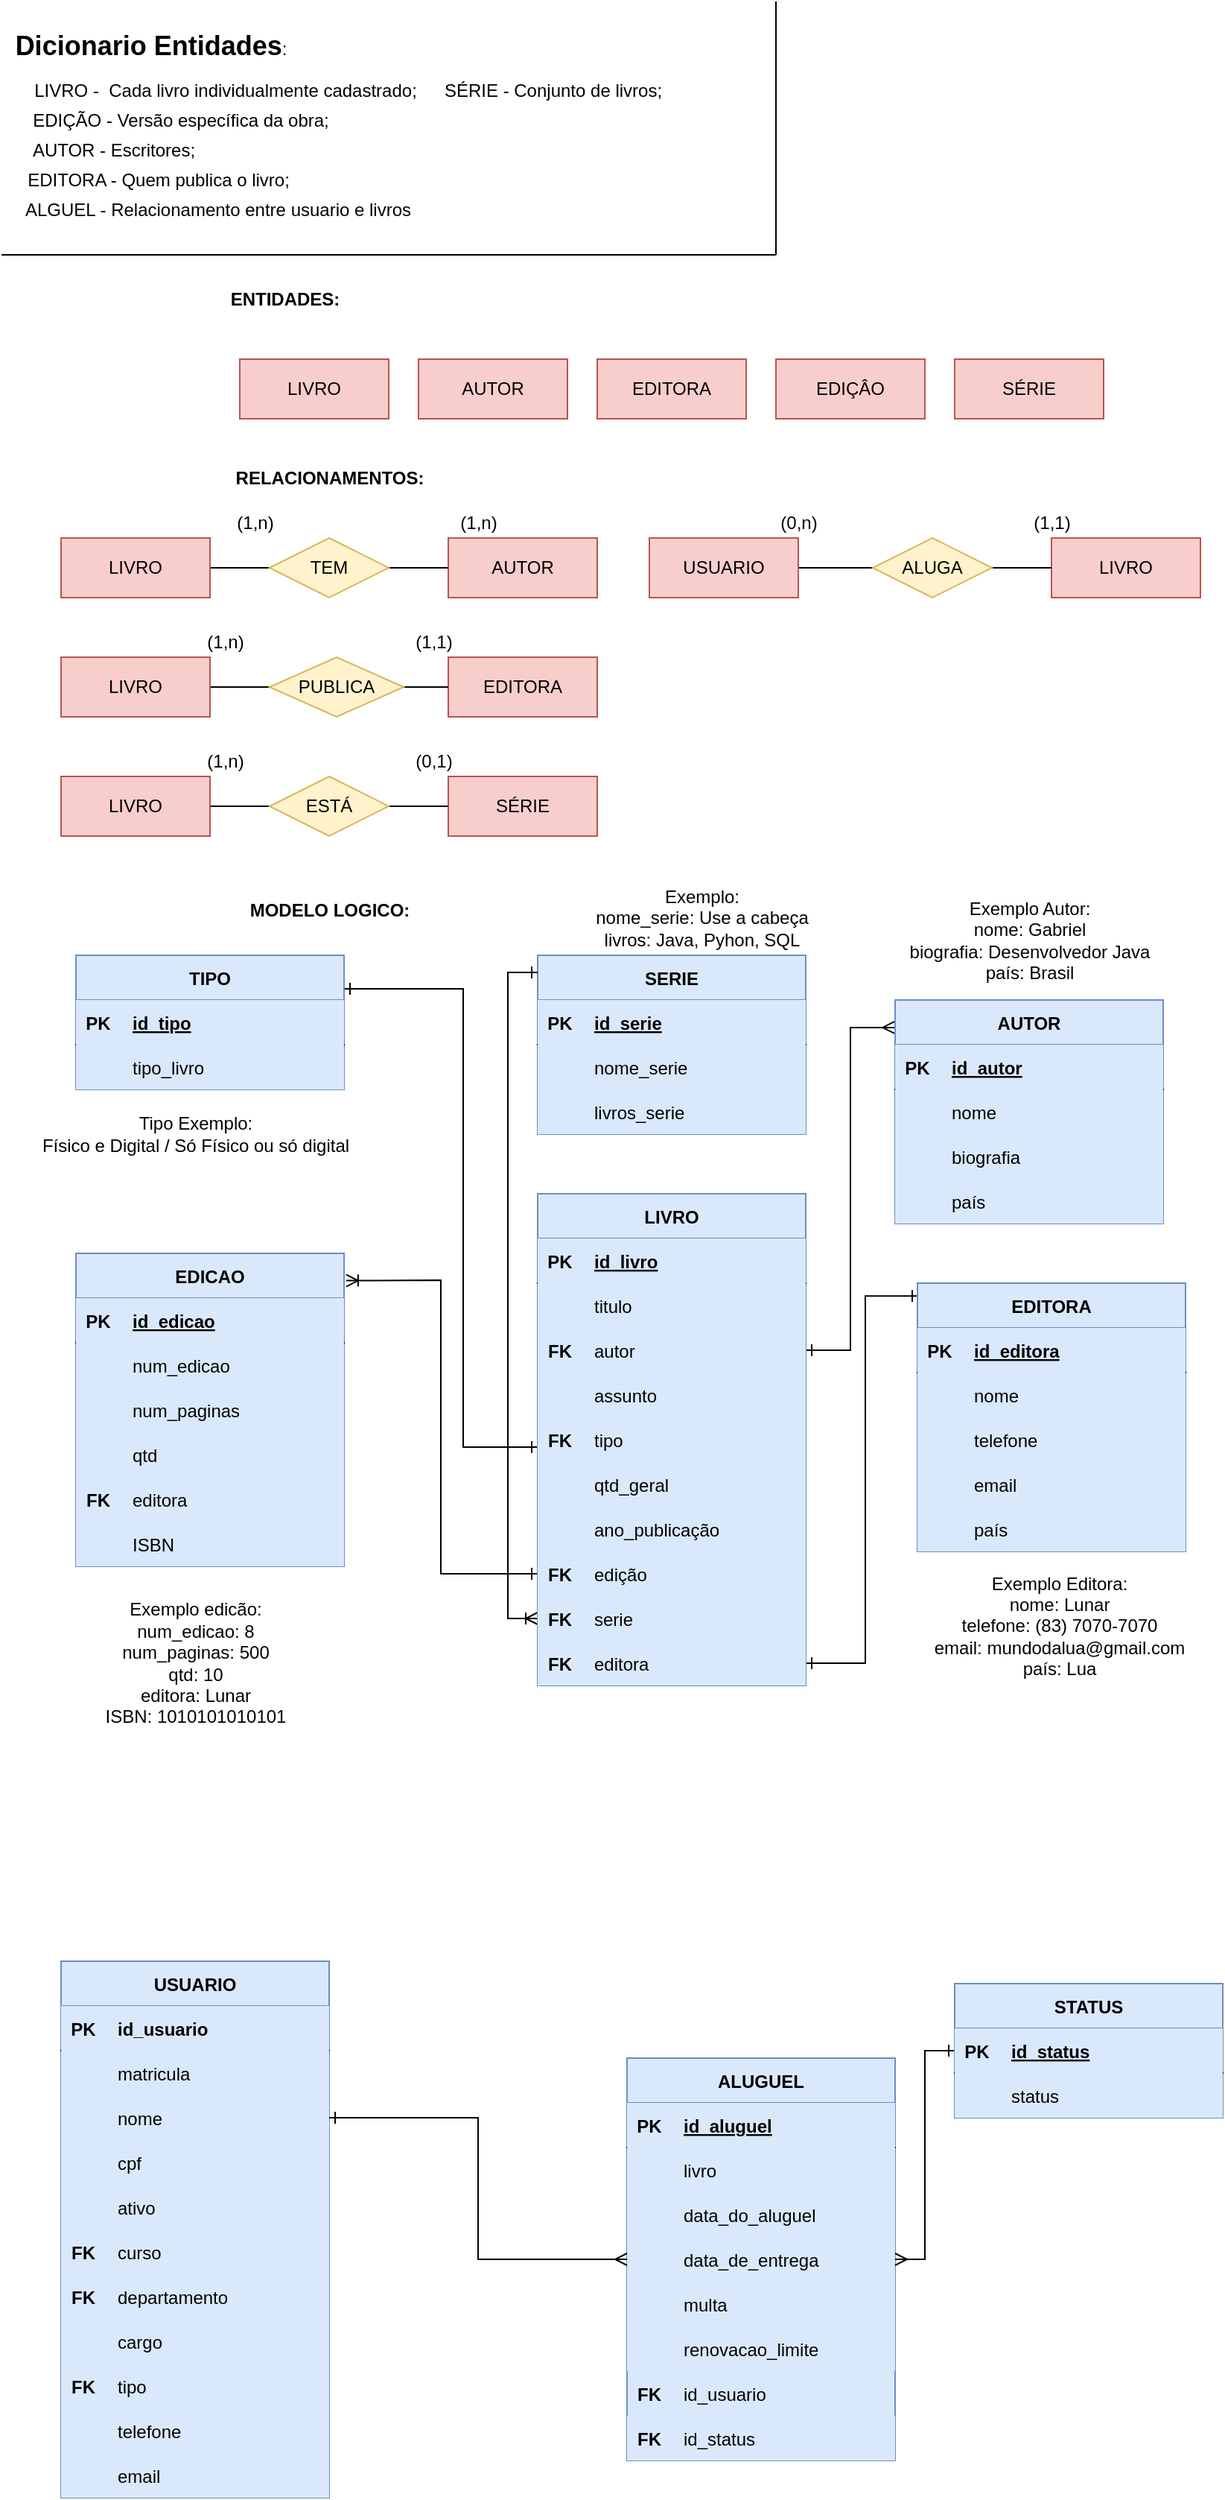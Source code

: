 <mxfile version="13.8.1" type="device"><diagram id="R2lEEEUBdFMjLlhIrx00" name="Page-1"><mxGraphModel dx="1422" dy="804" grid="1" gridSize="10" guides="1" tooltips="1" connect="1" arrows="1" fold="1" page="1" pageScale="1" pageWidth="827" pageHeight="1169" math="0" shadow="0" extFonts="Permanent Marker^https://fonts.googleapis.com/css?family=Permanent+Marker"><root><mxCell id="0"/><mxCell id="1" parent="0"/><mxCell id="8cx6-LE-FWn5Vhe5-8CS-1" value="LIVRO" style="whiteSpace=wrap;html=1;align=center;fillColor=#f8cecc;strokeColor=#b85450;" parent="1" vertex="1"><mxGeometry x="160" y="240" width="100" height="40" as="geometry"/></mxCell><mxCell id="8cx6-LE-FWn5Vhe5-8CS-2" value="AUTOR" style="whiteSpace=wrap;html=1;align=center;fillColor=#f8cecc;strokeColor=#b85450;" parent="1" vertex="1"><mxGeometry x="280" y="240" width="100" height="40" as="geometry"/></mxCell><mxCell id="8cx6-LE-FWn5Vhe5-8CS-3" value="EDITORA" style="whiteSpace=wrap;html=1;align=center;fillColor=#f8cecc;strokeColor=#b85450;" parent="1" vertex="1"><mxGeometry x="400" y="240" width="100" height="40" as="geometry"/></mxCell><mxCell id="8cx6-LE-FWn5Vhe5-8CS-7" style="edgeStyle=orthogonalEdgeStyle;rounded=0;orthogonalLoop=1;jettySize=auto;html=1;entryX=0;entryY=0.5;entryDx=0;entryDy=0;endArrow=none;endFill=0;" parent="1" source="8cx6-LE-FWn5Vhe5-8CS-4" target="8cx6-LE-FWn5Vhe5-8CS-6" edge="1"><mxGeometry relative="1" as="geometry"/></mxCell><mxCell id="8cx6-LE-FWn5Vhe5-8CS-4" value="LIVRO" style="whiteSpace=wrap;html=1;align=center;fillColor=#f8cecc;strokeColor=#b85450;" parent="1" vertex="1"><mxGeometry x="40" y="360" width="100" height="40" as="geometry"/></mxCell><mxCell id="8cx6-LE-FWn5Vhe5-8CS-5" value="AUTOR" style="whiteSpace=wrap;html=1;align=center;fillColor=#f8cecc;strokeColor=#b85450;" parent="1" vertex="1"><mxGeometry x="300" y="360" width="100" height="40" as="geometry"/></mxCell><mxCell id="8cx6-LE-FWn5Vhe5-8CS-8" style="edgeStyle=orthogonalEdgeStyle;rounded=0;orthogonalLoop=1;jettySize=auto;html=1;endArrow=none;endFill=0;" parent="1" source="8cx6-LE-FWn5Vhe5-8CS-6" target="8cx6-LE-FWn5Vhe5-8CS-5" edge="1"><mxGeometry relative="1" as="geometry"/></mxCell><mxCell id="8cx6-LE-FWn5Vhe5-8CS-6" value="TEM" style="shape=rhombus;perimeter=rhombusPerimeter;whiteSpace=wrap;html=1;align=center;fillColor=#fff2cc;strokeColor=#d6b656;" parent="1" vertex="1"><mxGeometry x="180" y="360" width="80" height="40" as="geometry"/></mxCell><mxCell id="8cx6-LE-FWn5Vhe5-8CS-12" style="edgeStyle=orthogonalEdgeStyle;rounded=0;orthogonalLoop=1;jettySize=auto;html=1;entryX=0;entryY=0.5;entryDx=0;entryDy=0;endArrow=none;endFill=0;" parent="1" source="8cx6-LE-FWn5Vhe5-8CS-9" target="8cx6-LE-FWn5Vhe5-8CS-11" edge="1"><mxGeometry relative="1" as="geometry"/></mxCell><mxCell id="8cx6-LE-FWn5Vhe5-8CS-9" value="LIVRO" style="whiteSpace=wrap;html=1;align=center;fillColor=#f8cecc;strokeColor=#b85450;" parent="1" vertex="1"><mxGeometry x="40" y="440" width="100" height="40" as="geometry"/></mxCell><mxCell id="8cx6-LE-FWn5Vhe5-8CS-10" value="EDITORA" style="whiteSpace=wrap;html=1;align=center;fillColor=#f8cecc;strokeColor=#b85450;" parent="1" vertex="1"><mxGeometry x="300" y="440" width="100" height="40" as="geometry"/></mxCell><mxCell id="8cx6-LE-FWn5Vhe5-8CS-13" style="edgeStyle=orthogonalEdgeStyle;rounded=0;orthogonalLoop=1;jettySize=auto;html=1;entryX=0;entryY=0.5;entryDx=0;entryDy=0;endArrow=none;endFill=0;" parent="1" source="8cx6-LE-FWn5Vhe5-8CS-11" target="8cx6-LE-FWn5Vhe5-8CS-10" edge="1"><mxGeometry relative="1" as="geometry"/></mxCell><mxCell id="8cx6-LE-FWn5Vhe5-8CS-11" value="PUBLICA" style="shape=rhombus;perimeter=rhombusPerimeter;whiteSpace=wrap;html=1;align=center;fillColor=#fff2cc;strokeColor=#d6b656;" parent="1" vertex="1"><mxGeometry x="180" y="440" width="90" height="40" as="geometry"/></mxCell><mxCell id="8cx6-LE-FWn5Vhe5-8CS-14" value="(1,n)" style="text;html=1;align=center;verticalAlign=middle;resizable=0;points=[];autosize=1;" parent="1" vertex="1"><mxGeometry x="150" y="340" width="40" height="20" as="geometry"/></mxCell><mxCell id="8cx6-LE-FWn5Vhe5-8CS-15" value="(1,n)" style="text;html=1;align=center;verticalAlign=middle;resizable=0;points=[];autosize=1;" parent="1" vertex="1"><mxGeometry x="300" y="340" width="40" height="20" as="geometry"/></mxCell><mxCell id="8cx6-LE-FWn5Vhe5-8CS-16" value="(1,1)" style="text;html=1;align=center;verticalAlign=middle;resizable=0;points=[];autosize=1;" parent="1" vertex="1"><mxGeometry x="270" y="420" width="40" height="20" as="geometry"/></mxCell><mxCell id="8cx6-LE-FWn5Vhe5-8CS-17" value="(1,n)" style="text;html=1;align=center;verticalAlign=middle;resizable=0;points=[];autosize=1;" parent="1" vertex="1"><mxGeometry x="130" y="420" width="40" height="20" as="geometry"/></mxCell><mxCell id="8cx6-LE-FWn5Vhe5-8CS-111" style="edgeStyle=orthogonalEdgeStyle;rounded=0;orthogonalLoop=1;jettySize=auto;html=1;endArrow=ERone;endFill=0;startArrow=ERone;startFill=0;exitX=1;exitY=0.25;exitDx=0;exitDy=0;entryX=0;entryY=0.667;entryDx=0;entryDy=0;entryPerimeter=0;" parent="1" source="8cx6-LE-FWn5Vhe5-8CS-78" target="8cx6-LE-FWn5Vhe5-8CS-31" edge="1"><mxGeometry relative="1" as="geometry"><mxPoint x="340" y="970" as="targetPoint"/><Array as="points"><mxPoint x="310" y="663"/><mxPoint x="310" y="970"/></Array></mxGeometry></mxCell><mxCell id="8cx6-LE-FWn5Vhe5-8CS-114" style="edgeStyle=orthogonalEdgeStyle;rounded=0;orthogonalLoop=1;jettySize=auto;html=1;entryX=0;entryY=0.5;entryDx=0;entryDy=0;startArrow=ERoneToMany;startFill=0;endArrow=ERone;endFill=0;exitX=1.008;exitY=0.087;exitDx=0;exitDy=0;exitPerimeter=0;" parent="1" source="8cx6-LE-FWn5Vhe5-8CS-91" target="8cx6-LE-FWn5Vhe5-8CS-40" edge="1"><mxGeometry relative="1" as="geometry"><Array as="points"><mxPoint x="250" y="858"/><mxPoint x="295" y="858"/><mxPoint x="295" y="1055"/></Array><mxPoint x="240" y="860" as="sourcePoint"/></mxGeometry></mxCell><mxCell id="8cx6-LE-FWn5Vhe5-8CS-104" value="EDIÇÂO" style="whiteSpace=wrap;html=1;align=center;fillColor=#f8cecc;strokeColor=#b85450;" parent="1" vertex="1"><mxGeometry x="520" y="240" width="100" height="40" as="geometry"/></mxCell><mxCell id="8cx6-LE-FWn5Vhe5-8CS-112" style="edgeStyle=orthogonalEdgeStyle;rounded=0;orthogonalLoop=1;jettySize=auto;html=1;entryX=-0.002;entryY=0.123;entryDx=0;entryDy=0;entryPerimeter=0;startArrow=ERone;startFill=0;endArrow=ERmany;endFill=0;" parent="1" source="8cx6-LE-FWn5Vhe5-8CS-25" target="8cx6-LE-FWn5Vhe5-8CS-49" edge="1"><mxGeometry relative="1" as="geometry"/></mxCell><mxCell id="8cx6-LE-FWn5Vhe5-8CS-113" style="edgeStyle=orthogonalEdgeStyle;rounded=0;orthogonalLoop=1;jettySize=auto;html=1;startArrow=ERone;startFill=0;endArrow=ERone;endFill=0;entryX=0.003;entryY=0.048;entryDx=0;entryDy=0;entryPerimeter=0;exitX=1;exitY=0.5;exitDx=0;exitDy=0;" parent="1" source="8cx6-LE-FWn5Vhe5-8CS-46" target="8cx6-LE-FWn5Vhe5-8CS-62" edge="1"><mxGeometry relative="1" as="geometry"><mxPoint x="610" y="877" as="targetPoint"/><Array as="points"><mxPoint x="580" y="1115"/><mxPoint x="580" y="869"/></Array></mxGeometry></mxCell><mxCell id="8cx6-LE-FWn5Vhe5-8CS-115" value="Tipo Exemplo: &lt;br&gt;Físico e Digital / Só Físico ou só digital" style="text;html=1;align=center;verticalAlign=middle;resizable=0;points=[];autosize=1;" parent="1" vertex="1"><mxGeometry x="20" y="745" width="220" height="30" as="geometry"/></mxCell><mxCell id="8cx6-LE-FWn5Vhe5-8CS-116" value="&lt;div&gt;Exemplo edicão:&lt;/div&gt;&lt;div&gt;num_edicao: 8&lt;/div&gt;&lt;div&gt;num_paginas: 500&lt;/div&gt;&lt;div&gt;qtd: 10&lt;/div&gt;&lt;div&gt;editora: Lunar&lt;/div&gt;&lt;div&gt;ISBN: 1010101010101&lt;br&gt;&lt;/div&gt;" style="text;html=1;align=center;verticalAlign=middle;resizable=0;points=[];autosize=1;" parent="1" vertex="1"><mxGeometry x="60" y="1070" width="140" height="90" as="geometry"/></mxCell><mxCell id="8cx6-LE-FWn5Vhe5-8CS-117" value="&lt;div&gt;Exemplo Autor:&lt;/div&gt;&lt;div&gt;nome: Gabriel&lt;br&gt;&lt;/div&gt;&lt;div&gt;biografia: Desenvolvedor Java&lt;/div&gt;&lt;div&gt;país: Brasil&lt;br&gt;&lt;/div&gt;" style="text;html=1;align=center;verticalAlign=middle;resizable=0;points=[];autosize=1;" parent="1" vertex="1"><mxGeometry x="600" y="600" width="180" height="60" as="geometry"/></mxCell><mxCell id="8cx6-LE-FWn5Vhe5-8CS-118" value="&lt;div&gt;Exemplo Editora:&lt;/div&gt;&lt;div&gt;nome: Lunar&lt;/div&gt;&lt;div&gt;telefone: (83) 7070-7070&lt;/div&gt;&lt;div&gt;email: mundodalua@gmail.com&lt;/div&gt;&lt;div&gt;país: Lua&lt;br&gt;&lt;/div&gt;" style="text;html=1;align=center;verticalAlign=middle;resizable=0;points=[];autosize=1;" parent="1" vertex="1"><mxGeometry x="615" y="1050" width="190" height="80" as="geometry"/></mxCell><mxCell id="8cx6-LE-FWn5Vhe5-8CS-149" value="&lt;font style=&quot;font-size: 18px&quot;&gt;&lt;b&gt;Dicionario Entidades&lt;/b&gt;&lt;/font&gt;:" style="text;html=1;align=center;verticalAlign=middle;resizable=0;points=[];autosize=1;" parent="1" vertex="1"><mxGeometry y="20" width="200" height="20" as="geometry"/></mxCell><mxCell id="8cx6-LE-FWn5Vhe5-8CS-150" value="LIVRO -&amp;nbsp; Cada livro individualmente cadastrado;" style="text;html=1;align=center;verticalAlign=middle;resizable=0;points=[];autosize=1;" parent="1" vertex="1"><mxGeometry x="10" y="50" width="280" height="20" as="geometry"/></mxCell><mxCell id="8cx6-LE-FWn5Vhe5-8CS-151" value="AUTOR - Escritores;" style="text;html=1;align=center;verticalAlign=middle;resizable=0;points=[];autosize=1;" parent="1" vertex="1"><mxGeometry x="10" y="90" width="130" height="20" as="geometry"/></mxCell><mxCell id="8cx6-LE-FWn5Vhe5-8CS-154" value="" style="endArrow=none;html=1;" parent="1" edge="1"><mxGeometry width="50" height="50" relative="1" as="geometry"><mxPoint x="520" y="170" as="sourcePoint"/><mxPoint y="170" as="targetPoint"/></mxGeometry></mxCell><mxCell id="8cx6-LE-FWn5Vhe5-8CS-155" value="" style="endArrow=none;html=1;" parent="1" edge="1"><mxGeometry width="50" height="50" relative="1" as="geometry"><mxPoint x="520" y="170" as="sourcePoint"/><mxPoint x="520" as="targetPoint"/></mxGeometry></mxCell><mxCell id="8cx6-LE-FWn5Vhe5-8CS-156" value="EDITORA - Quem publica o livro;" style="text;html=1;align=center;verticalAlign=middle;resizable=0;points=[];autosize=1;" parent="1" vertex="1"><mxGeometry x="10" y="110" width="190" height="20" as="geometry"/></mxCell><mxCell id="8cx6-LE-FWn5Vhe5-8CS-157" value="EDIÇÃO - Versão específica da obra;" style="text;html=1;align=center;verticalAlign=middle;resizable=0;points=[];autosize=1;" parent="1" vertex="1"><mxGeometry x="10" y="70" width="220" height="20" as="geometry"/></mxCell><mxCell id="8cx6-LE-FWn5Vhe5-8CS-158" value="&lt;b&gt;ENTIDADES:&lt;/b&gt;" style="text;html=1;align=center;verticalAlign=middle;resizable=0;points=[];autosize=1;" parent="1" vertex="1"><mxGeometry x="150" y="190" width="80" height="20" as="geometry"/></mxCell><mxCell id="j8quDOkNfAghXwHM_Wfp-1" value="SÉRIE" style="whiteSpace=wrap;html=1;align=center;fillColor=#f8cecc;strokeColor=#b85450;" parent="1" vertex="1"><mxGeometry x="640" y="240" width="100" height="40" as="geometry"/></mxCell><mxCell id="j8quDOkNfAghXwHM_Wfp-2" value="&lt;b&gt;RELACIONAMENTOS:&lt;/b&gt;" style="text;html=1;align=center;verticalAlign=middle;resizable=0;points=[];autosize=1;" parent="1" vertex="1"><mxGeometry x="150" y="310" width="140" height="20" as="geometry"/></mxCell><mxCell id="j8quDOkNfAghXwHM_Wfp-9" style="edgeStyle=orthogonalEdgeStyle;rounded=0;orthogonalLoop=1;jettySize=auto;html=1;entryX=0;entryY=0.5;entryDx=0;entryDy=0;startArrow=none;startFill=0;endArrow=none;endFill=0;" parent="1" source="j8quDOkNfAghXwHM_Wfp-3" target="j8quDOkNfAghXwHM_Wfp-8" edge="1"><mxGeometry relative="1" as="geometry"/></mxCell><mxCell id="j8quDOkNfAghXwHM_Wfp-3" value="LIVRO" style="whiteSpace=wrap;html=1;align=center;fillColor=#f8cecc;strokeColor=#b85450;" parent="1" vertex="1"><mxGeometry x="40" y="520" width="100" height="40" as="geometry"/></mxCell><mxCell id="j8quDOkNfAghXwHM_Wfp-5" value="SÉRIE" style="whiteSpace=wrap;html=1;align=center;fillColor=#f8cecc;strokeColor=#b85450;" parent="1" vertex="1"><mxGeometry x="300" y="520" width="100" height="40" as="geometry"/></mxCell><mxCell id="j8quDOkNfAghXwHM_Wfp-7" value="(0,1)" style="text;html=1;align=center;verticalAlign=middle;resizable=0;points=[];autosize=1;" parent="1" vertex="1"><mxGeometry x="270" y="500" width="40" height="20" as="geometry"/></mxCell><mxCell id="j8quDOkNfAghXwHM_Wfp-10" style="edgeStyle=orthogonalEdgeStyle;rounded=0;orthogonalLoop=1;jettySize=auto;html=1;entryX=0;entryY=0.5;entryDx=0;entryDy=0;startArrow=none;startFill=0;endArrow=none;endFill=0;" parent="1" source="j8quDOkNfAghXwHM_Wfp-8" target="j8quDOkNfAghXwHM_Wfp-5" edge="1"><mxGeometry relative="1" as="geometry"/></mxCell><mxCell id="j8quDOkNfAghXwHM_Wfp-8" value="ESTÁ" style="shape=rhombus;perimeter=rhombusPerimeter;whiteSpace=wrap;html=1;align=center;fillColor=#fff2cc;strokeColor=#d6b656;" parent="1" vertex="1"><mxGeometry x="180" y="520" width="80" height="40" as="geometry"/></mxCell><mxCell id="j8quDOkNfAghXwHM_Wfp-11" value="(1,n)" style="text;html=1;align=center;verticalAlign=middle;resizable=0;points=[];autosize=1;" parent="1" vertex="1"><mxGeometry x="130" y="500" width="40" height="20" as="geometry"/></mxCell><mxCell id="j8quDOkNfAghXwHM_Wfp-12" value="&lt;b&gt;MODELO LOGICO:&lt;/b&gt;" style="text;html=1;align=center;verticalAlign=middle;resizable=0;points=[];autosize=1;" parent="1" vertex="1"><mxGeometry x="160" y="600" width="120" height="20" as="geometry"/></mxCell><mxCell id="j8quDOkNfAghXwHM_Wfp-13" value="SÉRIE - Conjunto de livros;" style="text;html=1;align=center;verticalAlign=middle;resizable=0;points=[];autosize=1;" parent="1" vertex="1"><mxGeometry x="290" y="50" width="160" height="20" as="geometry"/></mxCell><mxCell id="j8quDOkNfAghXwHM_Wfp-17" value="SERIE" style="shape=table;startSize=30;container=1;collapsible=1;childLayout=tableLayout;fixedRows=1;rowLines=0;fontStyle=1;align=center;resizeLast=1;fillColor=#dae8fc;strokeColor=#6c8ebf;" parent="1" vertex="1"><mxGeometry x="360" y="640" width="180" height="120" as="geometry"/></mxCell><mxCell id="j8quDOkNfAghXwHM_Wfp-18" value="" style="shape=partialRectangle;collapsible=0;dropTarget=0;pointerEvents=0;fillColor=none;top=0;left=0;bottom=1;right=0;points=[[0,0.5],[1,0.5]];portConstraint=eastwest;" parent="j8quDOkNfAghXwHM_Wfp-17" vertex="1"><mxGeometry y="30" width="180" height="30" as="geometry"/></mxCell><mxCell id="j8quDOkNfAghXwHM_Wfp-19" value="PK" style="shape=partialRectangle;connectable=0;fillColor=#dae8fc;top=0;left=0;bottom=0;right=0;fontStyle=1;overflow=hidden;strokeColor=#6c8ebf;" parent="j8quDOkNfAghXwHM_Wfp-18" vertex="1"><mxGeometry width="30" height="30" as="geometry"/></mxCell><mxCell id="j8quDOkNfAghXwHM_Wfp-20" value="id_serie" style="shape=partialRectangle;connectable=0;fillColor=#dae8fc;top=0;left=0;bottom=0;right=0;align=left;spacingLeft=6;fontStyle=5;overflow=hidden;strokeColor=#6c8ebf;" parent="j8quDOkNfAghXwHM_Wfp-18" vertex="1"><mxGeometry x="30" width="150" height="30" as="geometry"/></mxCell><mxCell id="j8quDOkNfAghXwHM_Wfp-21" value="" style="shape=partialRectangle;collapsible=0;dropTarget=0;pointerEvents=0;fillColor=none;top=0;left=0;bottom=0;right=0;points=[[0,0.5],[1,0.5]];portConstraint=eastwest;" parent="j8quDOkNfAghXwHM_Wfp-17" vertex="1"><mxGeometry y="60" width="180" height="30" as="geometry"/></mxCell><mxCell id="j8quDOkNfAghXwHM_Wfp-22" value="" style="shape=partialRectangle;connectable=0;fillColor=#dae8fc;top=0;left=0;bottom=0;right=0;editable=1;overflow=hidden;strokeColor=#6c8ebf;" parent="j8quDOkNfAghXwHM_Wfp-21" vertex="1"><mxGeometry width="30" height="30" as="geometry"/></mxCell><mxCell id="j8quDOkNfAghXwHM_Wfp-23" value="nome_serie" style="shape=partialRectangle;connectable=0;fillColor=#dae8fc;top=0;left=0;bottom=0;right=0;align=left;spacingLeft=6;overflow=hidden;strokeColor=#6c8ebf;" parent="j8quDOkNfAghXwHM_Wfp-21" vertex="1"><mxGeometry x="30" width="150" height="30" as="geometry"/></mxCell><mxCell id="j8quDOkNfAghXwHM_Wfp-24" value="" style="shape=partialRectangle;collapsible=0;dropTarget=0;pointerEvents=0;fillColor=none;top=0;left=0;bottom=0;right=0;points=[[0,0.5],[1,0.5]];portConstraint=eastwest;" parent="j8quDOkNfAghXwHM_Wfp-17" vertex="1"><mxGeometry y="90" width="180" height="30" as="geometry"/></mxCell><mxCell id="j8quDOkNfAghXwHM_Wfp-25" value="" style="shape=partialRectangle;connectable=0;fillColor=#dae8fc;top=0;left=0;bottom=0;right=0;editable=1;overflow=hidden;strokeColor=#6c8ebf;" parent="j8quDOkNfAghXwHM_Wfp-24" vertex="1"><mxGeometry width="30" height="30" as="geometry"/></mxCell><mxCell id="j8quDOkNfAghXwHM_Wfp-26" value="livros_serie" style="shape=partialRectangle;connectable=0;fillColor=#dae8fc;top=0;left=0;bottom=0;right=0;align=left;spacingLeft=6;overflow=hidden;strokeColor=#6c8ebf;" parent="j8quDOkNfAghXwHM_Wfp-24" vertex="1"><mxGeometry x="30" width="150" height="30" as="geometry"/></mxCell><mxCell id="j8quDOkNfAghXwHM_Wfp-30" style="edgeStyle=orthogonalEdgeStyle;rounded=0;orthogonalLoop=1;jettySize=auto;html=1;entryX=0;entryY=0.096;entryDx=0;entryDy=0;entryPerimeter=0;startArrow=ERoneToMany;startFill=0;endArrow=ERone;endFill=0;" parent="1" source="j8quDOkNfAghXwHM_Wfp-14" target="j8quDOkNfAghXwHM_Wfp-17" edge="1"><mxGeometry relative="1" as="geometry"/></mxCell><mxCell id="j8quDOkNfAghXwHM_Wfp-31" value="Exemplo:&lt;br&gt;nome_serie: Use a cabeça&lt;br&gt;livros: Java, Pyhon, SQL" style="text;html=1;align=center;verticalAlign=middle;resizable=0;points=[];autosize=1;" parent="1" vertex="1"><mxGeometry x="390" y="590" width="160" height="50" as="geometry"/></mxCell><mxCell id="8cx6-LE-FWn5Vhe5-8CS-18" value="LIVRO" style="shape=table;startSize=30;container=1;collapsible=1;childLayout=tableLayout;fixedRows=1;rowLines=0;fontStyle=1;align=center;resizeLast=1;fillColor=#dae8fc;strokeColor=#6c8ebf;" parent="1" vertex="1"><mxGeometry x="360" y="800" width="180" height="330" as="geometry"/></mxCell><mxCell id="8cx6-LE-FWn5Vhe5-8CS-19" value="" style="shape=partialRectangle;collapsible=0;dropTarget=0;pointerEvents=0;fillColor=none;top=0;left=0;bottom=1;right=0;points=[[0,0.5],[1,0.5]];portConstraint=eastwest;" parent="8cx6-LE-FWn5Vhe5-8CS-18" vertex="1"><mxGeometry y="30" width="180" height="30" as="geometry"/></mxCell><mxCell id="8cx6-LE-FWn5Vhe5-8CS-20" value="PK" style="shape=partialRectangle;connectable=0;fillColor=#dae8fc;top=0;left=0;bottom=0;right=0;fontStyle=1;overflow=hidden;strokeColor=#6c8ebf;" parent="8cx6-LE-FWn5Vhe5-8CS-19" vertex="1"><mxGeometry width="30" height="30" as="geometry"/></mxCell><mxCell id="8cx6-LE-FWn5Vhe5-8CS-21" value="id_livro" style="shape=partialRectangle;connectable=0;fillColor=#dae8fc;top=0;left=0;bottom=0;right=0;align=left;spacingLeft=6;fontStyle=5;overflow=hidden;strokeColor=#6c8ebf;" parent="8cx6-LE-FWn5Vhe5-8CS-19" vertex="1"><mxGeometry x="30" width="150" height="30" as="geometry"/></mxCell><mxCell id="8cx6-LE-FWn5Vhe5-8CS-22" value="" style="shape=partialRectangle;collapsible=0;dropTarget=0;pointerEvents=0;fillColor=none;top=0;left=0;bottom=0;right=0;points=[[0,0.5],[1,0.5]];portConstraint=eastwest;" parent="8cx6-LE-FWn5Vhe5-8CS-18" vertex="1"><mxGeometry y="60" width="180" height="30" as="geometry"/></mxCell><mxCell id="8cx6-LE-FWn5Vhe5-8CS-23" value="" style="shape=partialRectangle;connectable=0;fillColor=#dae8fc;top=0;left=0;bottom=0;right=0;editable=1;overflow=hidden;strokeColor=#6c8ebf;" parent="8cx6-LE-FWn5Vhe5-8CS-22" vertex="1"><mxGeometry width="30" height="30" as="geometry"/></mxCell><mxCell id="8cx6-LE-FWn5Vhe5-8CS-24" value="titulo" style="shape=partialRectangle;connectable=0;fillColor=#dae8fc;top=0;left=0;bottom=0;right=0;align=left;spacingLeft=6;overflow=hidden;strokeColor=#6c8ebf;" parent="8cx6-LE-FWn5Vhe5-8CS-22" vertex="1"><mxGeometry x="30" width="150" height="30" as="geometry"/></mxCell><mxCell id="8cx6-LE-FWn5Vhe5-8CS-25" value="" style="shape=partialRectangle;collapsible=0;dropTarget=0;pointerEvents=0;fillColor=none;top=0;left=0;bottom=0;right=0;points=[[0,0.5],[1,0.5]];portConstraint=eastwest;" parent="8cx6-LE-FWn5Vhe5-8CS-18" vertex="1"><mxGeometry y="90" width="180" height="30" as="geometry"/></mxCell><mxCell id="8cx6-LE-FWn5Vhe5-8CS-26" value="FK" style="shape=partialRectangle;connectable=0;fillColor=#dae8fc;top=0;left=0;bottom=0;right=0;editable=1;overflow=hidden;strokeColor=#6c8ebf;fontStyle=1" parent="8cx6-LE-FWn5Vhe5-8CS-25" vertex="1"><mxGeometry width="30" height="30" as="geometry"/></mxCell><mxCell id="8cx6-LE-FWn5Vhe5-8CS-27" value="autor" style="shape=partialRectangle;connectable=0;fillColor=#dae8fc;top=0;left=0;bottom=0;right=0;align=left;spacingLeft=6;overflow=hidden;strokeColor=#6c8ebf;" parent="8cx6-LE-FWn5Vhe5-8CS-25" vertex="1"><mxGeometry x="30" width="150" height="30" as="geometry"/></mxCell><mxCell id="8cx6-LE-FWn5Vhe5-8CS-28" value="" style="shape=partialRectangle;collapsible=0;dropTarget=0;pointerEvents=0;fillColor=none;top=0;left=0;bottom=0;right=0;points=[[0,0.5],[1,0.5]];portConstraint=eastwest;" parent="8cx6-LE-FWn5Vhe5-8CS-18" vertex="1"><mxGeometry y="120" width="180" height="30" as="geometry"/></mxCell><mxCell id="8cx6-LE-FWn5Vhe5-8CS-29" value="" style="shape=partialRectangle;connectable=0;fillColor=#dae8fc;top=0;left=0;bottom=0;right=0;editable=1;overflow=hidden;strokeColor=#6c8ebf;" parent="8cx6-LE-FWn5Vhe5-8CS-28" vertex="1"><mxGeometry width="30" height="30" as="geometry"/></mxCell><mxCell id="8cx6-LE-FWn5Vhe5-8CS-30" value="assunto" style="shape=partialRectangle;connectable=0;fillColor=#dae8fc;top=0;left=0;bottom=0;right=0;align=left;spacingLeft=6;overflow=hidden;strokeColor=#6c8ebf;" parent="8cx6-LE-FWn5Vhe5-8CS-28" vertex="1"><mxGeometry x="30" width="150" height="30" as="geometry"/></mxCell><mxCell id="8cx6-LE-FWn5Vhe5-8CS-31" value="" style="shape=partialRectangle;collapsible=0;dropTarget=0;pointerEvents=0;fillColor=none;top=0;left=0;bottom=0;right=0;points=[[0,0.5],[1,0.5]];portConstraint=eastwest;" parent="8cx6-LE-FWn5Vhe5-8CS-18" vertex="1"><mxGeometry y="150" width="180" height="30" as="geometry"/></mxCell><mxCell id="8cx6-LE-FWn5Vhe5-8CS-32" value="FK" style="shape=partialRectangle;connectable=0;fillColor=#dae8fc;top=0;left=0;bottom=0;right=0;editable=1;overflow=hidden;strokeColor=#6c8ebf;fontStyle=1" parent="8cx6-LE-FWn5Vhe5-8CS-31" vertex="1"><mxGeometry width="30" height="30" as="geometry"/></mxCell><mxCell id="8cx6-LE-FWn5Vhe5-8CS-33" value="tipo" style="shape=partialRectangle;connectable=0;fillColor=#dae8fc;top=0;left=0;bottom=0;right=0;align=left;spacingLeft=6;overflow=hidden;strokeColor=#6c8ebf;" parent="8cx6-LE-FWn5Vhe5-8CS-31" vertex="1"><mxGeometry x="30" width="150" height="30" as="geometry"/></mxCell><mxCell id="8cx6-LE-FWn5Vhe5-8CS-34" value="" style="shape=partialRectangle;collapsible=0;dropTarget=0;pointerEvents=0;fillColor=none;top=0;left=0;bottom=0;right=0;points=[[0,0.5],[1,0.5]];portConstraint=eastwest;" parent="8cx6-LE-FWn5Vhe5-8CS-18" vertex="1"><mxGeometry y="180" width="180" height="30" as="geometry"/></mxCell><mxCell id="8cx6-LE-FWn5Vhe5-8CS-35" value="" style="shape=partialRectangle;connectable=0;fillColor=#dae8fc;top=0;left=0;bottom=0;right=0;editable=1;overflow=hidden;strokeColor=#6c8ebf;" parent="8cx6-LE-FWn5Vhe5-8CS-34" vertex="1"><mxGeometry width="30" height="30" as="geometry"/></mxCell><mxCell id="8cx6-LE-FWn5Vhe5-8CS-36" value="qtd_geral" style="shape=partialRectangle;connectable=0;fillColor=#dae8fc;top=0;left=0;bottom=0;right=0;align=left;spacingLeft=6;overflow=hidden;strokeColor=#6c8ebf;" parent="8cx6-LE-FWn5Vhe5-8CS-34" vertex="1"><mxGeometry x="30" width="150" height="30" as="geometry"/></mxCell><mxCell id="8cx6-LE-FWn5Vhe5-8CS-37" value="" style="shape=partialRectangle;collapsible=0;dropTarget=0;pointerEvents=0;fillColor=none;top=0;left=0;bottom=0;right=0;points=[[0,0.5],[1,0.5]];portConstraint=eastwest;" parent="8cx6-LE-FWn5Vhe5-8CS-18" vertex="1"><mxGeometry y="210" width="180" height="30" as="geometry"/></mxCell><mxCell id="8cx6-LE-FWn5Vhe5-8CS-38" value="" style="shape=partialRectangle;connectable=0;fillColor=#dae8fc;top=0;left=0;bottom=0;right=0;editable=1;overflow=hidden;strokeColor=#6c8ebf;" parent="8cx6-LE-FWn5Vhe5-8CS-37" vertex="1"><mxGeometry width="30" height="30" as="geometry"/></mxCell><mxCell id="8cx6-LE-FWn5Vhe5-8CS-39" value="ano_publicação" style="shape=partialRectangle;connectable=0;fillColor=#dae8fc;top=0;left=0;bottom=0;right=0;align=left;spacingLeft=6;overflow=hidden;strokeColor=#6c8ebf;" parent="8cx6-LE-FWn5Vhe5-8CS-37" vertex="1"><mxGeometry x="30" width="150" height="30" as="geometry"/></mxCell><mxCell id="8cx6-LE-FWn5Vhe5-8CS-40" value="" style="shape=partialRectangle;collapsible=0;dropTarget=0;pointerEvents=0;fillColor=none;top=0;left=0;bottom=0;right=0;points=[[0,0.5],[1,0.5]];portConstraint=eastwest;" parent="8cx6-LE-FWn5Vhe5-8CS-18" vertex="1"><mxGeometry y="240" width="180" height="30" as="geometry"/></mxCell><mxCell id="8cx6-LE-FWn5Vhe5-8CS-41" value="FK" style="shape=partialRectangle;connectable=0;fillColor=#dae8fc;top=0;left=0;bottom=0;right=0;editable=1;overflow=hidden;strokeColor=#6c8ebf;fontStyle=1" parent="8cx6-LE-FWn5Vhe5-8CS-40" vertex="1"><mxGeometry width="30" height="30" as="geometry"/></mxCell><mxCell id="8cx6-LE-FWn5Vhe5-8CS-42" value="edição" style="shape=partialRectangle;connectable=0;fillColor=#dae8fc;top=0;left=0;bottom=0;right=0;align=left;spacingLeft=6;overflow=hidden;strokeColor=#6c8ebf;" parent="8cx6-LE-FWn5Vhe5-8CS-40" vertex="1"><mxGeometry x="30" width="150" height="30" as="geometry"/></mxCell><mxCell id="j8quDOkNfAghXwHM_Wfp-14" value="" style="shape=partialRectangle;collapsible=0;dropTarget=0;pointerEvents=0;fillColor=none;top=0;left=0;bottom=0;right=0;points=[[0,0.5],[1,0.5]];portConstraint=eastwest;" parent="8cx6-LE-FWn5Vhe5-8CS-18" vertex="1"><mxGeometry y="270" width="180" height="30" as="geometry"/></mxCell><mxCell id="j8quDOkNfAghXwHM_Wfp-15" value="FK" style="shape=partialRectangle;connectable=0;fillColor=#dae8fc;top=0;left=0;bottom=0;right=0;editable=1;overflow=hidden;strokeColor=#6c8ebf;fontStyle=1" parent="j8quDOkNfAghXwHM_Wfp-14" vertex="1"><mxGeometry width="30" height="30" as="geometry"/></mxCell><mxCell id="j8quDOkNfAghXwHM_Wfp-16" value="serie" style="shape=partialRectangle;connectable=0;fillColor=#dae8fc;top=0;left=0;bottom=0;right=0;align=left;spacingLeft=6;overflow=hidden;strokeColor=#6c8ebf;" parent="j8quDOkNfAghXwHM_Wfp-14" vertex="1"><mxGeometry x="30" width="150" height="30" as="geometry"/></mxCell><mxCell id="8cx6-LE-FWn5Vhe5-8CS-46" value="" style="shape=partialRectangle;collapsible=0;dropTarget=0;pointerEvents=0;fillColor=none;top=0;left=0;bottom=0;right=0;points=[[0,0.5],[1,0.5]];portConstraint=eastwest;" parent="8cx6-LE-FWn5Vhe5-8CS-18" vertex="1"><mxGeometry y="300" width="180" height="30" as="geometry"/></mxCell><mxCell id="8cx6-LE-FWn5Vhe5-8CS-47" value="FK" style="shape=partialRectangle;connectable=0;fillColor=#dae8fc;top=0;left=0;bottom=0;right=0;editable=1;overflow=hidden;strokeColor=#6c8ebf;fontStyle=1" parent="8cx6-LE-FWn5Vhe5-8CS-46" vertex="1"><mxGeometry width="30" height="30" as="geometry"/></mxCell><mxCell id="8cx6-LE-FWn5Vhe5-8CS-48" value="editora" style="shape=partialRectangle;connectable=0;fillColor=#dae8fc;top=0;left=0;bottom=0;right=0;align=left;spacingLeft=6;overflow=hidden;strokeColor=#6c8ebf;" parent="8cx6-LE-FWn5Vhe5-8CS-46" vertex="1"><mxGeometry x="30" width="150" height="30" as="geometry"/></mxCell><mxCell id="8cx6-LE-FWn5Vhe5-8CS-78" value="TIPO" style="shape=table;startSize=30;container=1;collapsible=1;childLayout=tableLayout;fixedRows=1;rowLines=0;fontStyle=1;align=center;resizeLast=1;fillColor=#dae8fc;strokeColor=#6c8ebf;" parent="1" vertex="1"><mxGeometry x="50" y="640" width="180" height="90" as="geometry"/></mxCell><mxCell id="8cx6-LE-FWn5Vhe5-8CS-79" value="" style="shape=partialRectangle;collapsible=0;dropTarget=0;pointerEvents=0;fillColor=none;top=0;left=0;bottom=1;right=0;points=[[0,0.5],[1,0.5]];portConstraint=eastwest;" parent="8cx6-LE-FWn5Vhe5-8CS-78" vertex="1"><mxGeometry y="30" width="180" height="30" as="geometry"/></mxCell><mxCell id="8cx6-LE-FWn5Vhe5-8CS-80" value="PK" style="shape=partialRectangle;connectable=0;fillColor=#dae8fc;top=0;left=0;bottom=0;right=0;fontStyle=1;overflow=hidden;strokeColor=#6c8ebf;" parent="8cx6-LE-FWn5Vhe5-8CS-79" vertex="1"><mxGeometry width="30" height="30" as="geometry"/></mxCell><mxCell id="8cx6-LE-FWn5Vhe5-8CS-81" value="id_tipo" style="shape=partialRectangle;connectable=0;fillColor=#dae8fc;top=0;left=0;bottom=0;right=0;align=left;spacingLeft=6;fontStyle=5;overflow=hidden;strokeColor=#6c8ebf;" parent="8cx6-LE-FWn5Vhe5-8CS-79" vertex="1"><mxGeometry x="30" width="150" height="30" as="geometry"/></mxCell><mxCell id="8cx6-LE-FWn5Vhe5-8CS-82" value="" style="shape=partialRectangle;collapsible=0;dropTarget=0;pointerEvents=0;fillColor=none;top=0;left=0;bottom=0;right=0;points=[[0,0.5],[1,0.5]];portConstraint=eastwest;" parent="8cx6-LE-FWn5Vhe5-8CS-78" vertex="1"><mxGeometry y="60" width="180" height="30" as="geometry"/></mxCell><mxCell id="8cx6-LE-FWn5Vhe5-8CS-83" value="" style="shape=partialRectangle;connectable=0;fillColor=#dae8fc;top=0;left=0;bottom=0;right=0;editable=1;overflow=hidden;strokeColor=#6c8ebf;" parent="8cx6-LE-FWn5Vhe5-8CS-82" vertex="1"><mxGeometry width="30" height="30" as="geometry"/></mxCell><mxCell id="8cx6-LE-FWn5Vhe5-8CS-84" value="tipo_livro" style="shape=partialRectangle;connectable=0;fillColor=#dae8fc;top=0;left=0;bottom=0;right=0;align=left;spacingLeft=6;overflow=hidden;strokeColor=#6c8ebf;" parent="8cx6-LE-FWn5Vhe5-8CS-82" vertex="1"><mxGeometry x="30" width="150" height="30" as="geometry"/></mxCell><mxCell id="8cx6-LE-FWn5Vhe5-8CS-49" value="AUTOR" style="shape=table;startSize=30;container=1;collapsible=1;childLayout=tableLayout;fixedRows=1;rowLines=0;fontStyle=1;align=center;resizeLast=1;fillColor=#dae8fc;strokeColor=#6c8ebf;" parent="1" vertex="1"><mxGeometry x="600" y="670" width="180" height="150" as="geometry"/></mxCell><mxCell id="8cx6-LE-FWn5Vhe5-8CS-50" value="" style="shape=partialRectangle;collapsible=0;dropTarget=0;pointerEvents=0;fillColor=none;top=0;left=0;bottom=1;right=0;points=[[0,0.5],[1,0.5]];portConstraint=eastwest;" parent="8cx6-LE-FWn5Vhe5-8CS-49" vertex="1"><mxGeometry y="30" width="180" height="30" as="geometry"/></mxCell><mxCell id="8cx6-LE-FWn5Vhe5-8CS-51" value="PK" style="shape=partialRectangle;connectable=0;fillColor=#dae8fc;top=0;left=0;bottom=0;right=0;fontStyle=1;overflow=hidden;strokeColor=#6c8ebf;" parent="8cx6-LE-FWn5Vhe5-8CS-50" vertex="1"><mxGeometry width="30" height="30" as="geometry"/></mxCell><mxCell id="8cx6-LE-FWn5Vhe5-8CS-52" value="id_autor" style="shape=partialRectangle;connectable=0;fillColor=#dae8fc;top=0;left=0;bottom=0;right=0;align=left;spacingLeft=6;fontStyle=5;overflow=hidden;strokeColor=#6c8ebf;" parent="8cx6-LE-FWn5Vhe5-8CS-50" vertex="1"><mxGeometry x="30" width="150" height="30" as="geometry"/></mxCell><mxCell id="8cx6-LE-FWn5Vhe5-8CS-53" value="" style="shape=partialRectangle;collapsible=0;dropTarget=0;pointerEvents=0;fillColor=none;top=0;left=0;bottom=0;right=0;points=[[0,0.5],[1,0.5]];portConstraint=eastwest;" parent="8cx6-LE-FWn5Vhe5-8CS-49" vertex="1"><mxGeometry y="60" width="180" height="30" as="geometry"/></mxCell><mxCell id="8cx6-LE-FWn5Vhe5-8CS-54" value="" style="shape=partialRectangle;connectable=0;fillColor=#dae8fc;top=0;left=0;bottom=0;right=0;editable=1;overflow=hidden;strokeColor=#6c8ebf;" parent="8cx6-LE-FWn5Vhe5-8CS-53" vertex="1"><mxGeometry width="30" height="30" as="geometry"/></mxCell><mxCell id="8cx6-LE-FWn5Vhe5-8CS-55" value="nome" style="shape=partialRectangle;connectable=0;fillColor=#dae8fc;top=0;left=0;bottom=0;right=0;align=left;spacingLeft=6;overflow=hidden;strokeColor=#6c8ebf;" parent="8cx6-LE-FWn5Vhe5-8CS-53" vertex="1"><mxGeometry x="30" width="150" height="30" as="geometry"/></mxCell><mxCell id="8cx6-LE-FWn5Vhe5-8CS-56" value="" style="shape=partialRectangle;collapsible=0;dropTarget=0;pointerEvents=0;fillColor=none;top=0;left=0;bottom=0;right=0;points=[[0,0.5],[1,0.5]];portConstraint=eastwest;" parent="8cx6-LE-FWn5Vhe5-8CS-49" vertex="1"><mxGeometry y="90" width="180" height="30" as="geometry"/></mxCell><mxCell id="8cx6-LE-FWn5Vhe5-8CS-57" value="" style="shape=partialRectangle;connectable=0;fillColor=#dae8fc;top=0;left=0;bottom=0;right=0;editable=1;overflow=hidden;strokeColor=#6c8ebf;" parent="8cx6-LE-FWn5Vhe5-8CS-56" vertex="1"><mxGeometry width="30" height="30" as="geometry"/></mxCell><mxCell id="8cx6-LE-FWn5Vhe5-8CS-58" value="biografia" style="shape=partialRectangle;connectable=0;fillColor=#dae8fc;top=0;left=0;bottom=0;right=0;align=left;spacingLeft=6;overflow=hidden;strokeColor=#6c8ebf;" parent="8cx6-LE-FWn5Vhe5-8CS-56" vertex="1"><mxGeometry x="30" width="150" height="30" as="geometry"/></mxCell><mxCell id="8cx6-LE-FWn5Vhe5-8CS-59" value="" style="shape=partialRectangle;collapsible=0;dropTarget=0;pointerEvents=0;fillColor=none;top=0;left=0;bottom=0;right=0;points=[[0,0.5],[1,0.5]];portConstraint=eastwest;" parent="8cx6-LE-FWn5Vhe5-8CS-49" vertex="1"><mxGeometry y="120" width="180" height="30" as="geometry"/></mxCell><mxCell id="8cx6-LE-FWn5Vhe5-8CS-60" value="" style="shape=partialRectangle;connectable=0;fillColor=#dae8fc;top=0;left=0;bottom=0;right=0;editable=1;overflow=hidden;strokeColor=#6c8ebf;" parent="8cx6-LE-FWn5Vhe5-8CS-59" vertex="1"><mxGeometry width="30" height="30" as="geometry"/></mxCell><mxCell id="8cx6-LE-FWn5Vhe5-8CS-61" value="país" style="shape=partialRectangle;connectable=0;fillColor=#dae8fc;top=0;left=0;bottom=0;right=0;align=left;spacingLeft=6;overflow=hidden;strokeColor=#6c8ebf;" parent="8cx6-LE-FWn5Vhe5-8CS-59" vertex="1"><mxGeometry x="30" width="150" height="30" as="geometry"/></mxCell><mxCell id="8cx6-LE-FWn5Vhe5-8CS-62" value="EDITORA" style="shape=table;startSize=30;container=1;collapsible=1;childLayout=tableLayout;fixedRows=1;rowLines=0;fontStyle=1;align=center;resizeLast=1;fillColor=#dae8fc;strokeColor=#6c8ebf;" parent="1" vertex="1"><mxGeometry x="615" y="860" width="180" height="180" as="geometry"/></mxCell><mxCell id="8cx6-LE-FWn5Vhe5-8CS-63" value="" style="shape=partialRectangle;collapsible=0;dropTarget=0;pointerEvents=0;fillColor=none;top=0;left=0;bottom=1;right=0;points=[[0,0.5],[1,0.5]];portConstraint=eastwest;" parent="8cx6-LE-FWn5Vhe5-8CS-62" vertex="1"><mxGeometry y="30" width="180" height="30" as="geometry"/></mxCell><mxCell id="8cx6-LE-FWn5Vhe5-8CS-64" value="PK" style="shape=partialRectangle;connectable=0;fillColor=#dae8fc;top=0;left=0;bottom=0;right=0;fontStyle=1;overflow=hidden;strokeColor=#6c8ebf;" parent="8cx6-LE-FWn5Vhe5-8CS-63" vertex="1"><mxGeometry width="30" height="30" as="geometry"/></mxCell><mxCell id="8cx6-LE-FWn5Vhe5-8CS-65" value="id_editora" style="shape=partialRectangle;connectable=0;fillColor=#dae8fc;top=0;left=0;bottom=0;right=0;align=left;spacingLeft=6;fontStyle=5;overflow=hidden;strokeColor=#6c8ebf;" parent="8cx6-LE-FWn5Vhe5-8CS-63" vertex="1"><mxGeometry x="30" width="150" height="30" as="geometry"/></mxCell><mxCell id="8cx6-LE-FWn5Vhe5-8CS-66" value="" style="shape=partialRectangle;collapsible=0;dropTarget=0;pointerEvents=0;fillColor=none;top=0;left=0;bottom=0;right=0;points=[[0,0.5],[1,0.5]];portConstraint=eastwest;" parent="8cx6-LE-FWn5Vhe5-8CS-62" vertex="1"><mxGeometry y="60" width="180" height="30" as="geometry"/></mxCell><mxCell id="8cx6-LE-FWn5Vhe5-8CS-67" value="" style="shape=partialRectangle;connectable=0;fillColor=#dae8fc;top=0;left=0;bottom=0;right=0;editable=1;overflow=hidden;strokeColor=#6c8ebf;" parent="8cx6-LE-FWn5Vhe5-8CS-66" vertex="1"><mxGeometry width="30" height="30" as="geometry"/></mxCell><mxCell id="8cx6-LE-FWn5Vhe5-8CS-68" value="nome" style="shape=partialRectangle;connectable=0;fillColor=#dae8fc;top=0;left=0;bottom=0;right=0;align=left;spacingLeft=6;overflow=hidden;strokeColor=#6c8ebf;" parent="8cx6-LE-FWn5Vhe5-8CS-66" vertex="1"><mxGeometry x="30" width="150" height="30" as="geometry"/></mxCell><mxCell id="8cx6-LE-FWn5Vhe5-8CS-69" value="" style="shape=partialRectangle;collapsible=0;dropTarget=0;pointerEvents=0;fillColor=none;top=0;left=0;bottom=0;right=0;points=[[0,0.5],[1,0.5]];portConstraint=eastwest;" parent="8cx6-LE-FWn5Vhe5-8CS-62" vertex="1"><mxGeometry y="90" width="180" height="30" as="geometry"/></mxCell><mxCell id="8cx6-LE-FWn5Vhe5-8CS-70" value="" style="shape=partialRectangle;connectable=0;fillColor=#dae8fc;top=0;left=0;bottom=0;right=0;editable=1;overflow=hidden;strokeColor=#6c8ebf;" parent="8cx6-LE-FWn5Vhe5-8CS-69" vertex="1"><mxGeometry width="30" height="30" as="geometry"/></mxCell><mxCell id="8cx6-LE-FWn5Vhe5-8CS-71" value="telefone" style="shape=partialRectangle;connectable=0;fillColor=#dae8fc;top=0;left=0;bottom=0;right=0;align=left;spacingLeft=6;overflow=hidden;strokeColor=#6c8ebf;" parent="8cx6-LE-FWn5Vhe5-8CS-69" vertex="1"><mxGeometry x="30" width="150" height="30" as="geometry"/></mxCell><mxCell id="8cx6-LE-FWn5Vhe5-8CS-72" value="" style="shape=partialRectangle;collapsible=0;dropTarget=0;pointerEvents=0;fillColor=none;top=0;left=0;bottom=0;right=0;points=[[0,0.5],[1,0.5]];portConstraint=eastwest;" parent="8cx6-LE-FWn5Vhe5-8CS-62" vertex="1"><mxGeometry y="120" width="180" height="30" as="geometry"/></mxCell><mxCell id="8cx6-LE-FWn5Vhe5-8CS-73" value="" style="shape=partialRectangle;connectable=0;fillColor=#dae8fc;top=0;left=0;bottom=0;right=0;editable=1;overflow=hidden;strokeColor=#6c8ebf;" parent="8cx6-LE-FWn5Vhe5-8CS-72" vertex="1"><mxGeometry width="30" height="30" as="geometry"/></mxCell><mxCell id="8cx6-LE-FWn5Vhe5-8CS-74" value="email" style="shape=partialRectangle;connectable=0;fillColor=#dae8fc;top=0;left=0;bottom=0;right=0;align=left;spacingLeft=6;overflow=hidden;strokeColor=#6c8ebf;" parent="8cx6-LE-FWn5Vhe5-8CS-72" vertex="1"><mxGeometry x="30" width="150" height="30" as="geometry"/></mxCell><mxCell id="8cx6-LE-FWn5Vhe5-8CS-75" value="" style="shape=partialRectangle;collapsible=0;dropTarget=0;pointerEvents=0;fillColor=none;top=0;left=0;bottom=0;right=0;points=[[0,0.5],[1,0.5]];portConstraint=eastwest;" parent="8cx6-LE-FWn5Vhe5-8CS-62" vertex="1"><mxGeometry y="150" width="180" height="30" as="geometry"/></mxCell><mxCell id="8cx6-LE-FWn5Vhe5-8CS-76" value="" style="shape=partialRectangle;connectable=0;fillColor=#dae8fc;top=0;left=0;bottom=0;right=0;editable=1;overflow=hidden;strokeColor=#6c8ebf;" parent="8cx6-LE-FWn5Vhe5-8CS-75" vertex="1"><mxGeometry width="30" height="30" as="geometry"/></mxCell><mxCell id="8cx6-LE-FWn5Vhe5-8CS-77" value="país" style="shape=partialRectangle;connectable=0;fillColor=#dae8fc;top=0;left=0;bottom=0;right=0;align=left;spacingLeft=6;overflow=hidden;strokeColor=#6c8ebf;" parent="8cx6-LE-FWn5Vhe5-8CS-75" vertex="1"><mxGeometry x="30" width="150" height="30" as="geometry"/></mxCell><mxCell id="8cx6-LE-FWn5Vhe5-8CS-91" value="EDICAO" style="shape=table;startSize=30;container=1;collapsible=1;childLayout=tableLayout;fixedRows=1;rowLines=0;fontStyle=1;align=center;resizeLast=1;fillColor=#dae8fc;strokeColor=#6c8ebf;" parent="1" vertex="1"><mxGeometry x="50" y="840" width="180" height="210" as="geometry"/></mxCell><mxCell id="8cx6-LE-FWn5Vhe5-8CS-92" value="" style="shape=partialRectangle;collapsible=0;dropTarget=0;pointerEvents=0;fillColor=none;top=0;left=0;bottom=1;right=0;points=[[0,0.5],[1,0.5]];portConstraint=eastwest;" parent="8cx6-LE-FWn5Vhe5-8CS-91" vertex="1"><mxGeometry y="30" width="180" height="30" as="geometry"/></mxCell><mxCell id="8cx6-LE-FWn5Vhe5-8CS-93" value="PK" style="shape=partialRectangle;connectable=0;fillColor=#dae8fc;top=0;left=0;bottom=0;right=0;fontStyle=1;overflow=hidden;strokeColor=#6c8ebf;" parent="8cx6-LE-FWn5Vhe5-8CS-92" vertex="1"><mxGeometry width="30" height="30" as="geometry"/></mxCell><mxCell id="8cx6-LE-FWn5Vhe5-8CS-94" value="id_edicao" style="shape=partialRectangle;connectable=0;fillColor=#dae8fc;top=0;left=0;bottom=0;right=0;align=left;spacingLeft=6;fontStyle=5;overflow=hidden;strokeColor=#6c8ebf;" parent="8cx6-LE-FWn5Vhe5-8CS-92" vertex="1"><mxGeometry x="30" width="150" height="30" as="geometry"/></mxCell><mxCell id="8cx6-LE-FWn5Vhe5-8CS-95" value="" style="shape=partialRectangle;collapsible=0;dropTarget=0;pointerEvents=0;fillColor=none;top=0;left=0;bottom=0;right=0;points=[[0,0.5],[1,0.5]];portConstraint=eastwest;" parent="8cx6-LE-FWn5Vhe5-8CS-91" vertex="1"><mxGeometry y="60" width="180" height="30" as="geometry"/></mxCell><mxCell id="8cx6-LE-FWn5Vhe5-8CS-96" value="" style="shape=partialRectangle;connectable=0;fillColor=#dae8fc;top=0;left=0;bottom=0;right=0;editable=1;overflow=hidden;strokeColor=#6c8ebf;" parent="8cx6-LE-FWn5Vhe5-8CS-95" vertex="1"><mxGeometry width="30" height="30" as="geometry"/></mxCell><mxCell id="8cx6-LE-FWn5Vhe5-8CS-97" value="num_edicao" style="shape=partialRectangle;connectable=0;fillColor=#dae8fc;top=0;left=0;bottom=0;right=0;align=left;spacingLeft=6;overflow=hidden;strokeColor=#6c8ebf;" parent="8cx6-LE-FWn5Vhe5-8CS-95" vertex="1"><mxGeometry x="30" width="150" height="30" as="geometry"/></mxCell><mxCell id="8cx6-LE-FWn5Vhe5-8CS-98" value="" style="shape=partialRectangle;collapsible=0;dropTarget=0;pointerEvents=0;fillColor=none;top=0;left=0;bottom=0;right=0;points=[[0,0.5],[1,0.5]];portConstraint=eastwest;" parent="8cx6-LE-FWn5Vhe5-8CS-91" vertex="1"><mxGeometry y="90" width="180" height="30" as="geometry"/></mxCell><mxCell id="8cx6-LE-FWn5Vhe5-8CS-99" value="" style="shape=partialRectangle;connectable=0;fillColor=#dae8fc;top=0;left=0;bottom=0;right=0;editable=1;overflow=hidden;strokeColor=#6c8ebf;" parent="8cx6-LE-FWn5Vhe5-8CS-98" vertex="1"><mxGeometry width="30" height="30" as="geometry"/></mxCell><mxCell id="8cx6-LE-FWn5Vhe5-8CS-100" value="num_paginas" style="shape=partialRectangle;connectable=0;fillColor=#dae8fc;top=0;left=0;bottom=0;right=0;align=left;spacingLeft=6;overflow=hidden;strokeColor=#6c8ebf;" parent="8cx6-LE-FWn5Vhe5-8CS-98" vertex="1"><mxGeometry x="30" width="150" height="30" as="geometry"/></mxCell><mxCell id="8cx6-LE-FWn5Vhe5-8CS-101" value="" style="shape=partialRectangle;collapsible=0;dropTarget=0;pointerEvents=0;fillColor=none;top=0;left=0;bottom=0;right=0;points=[[0,0.5],[1,0.5]];portConstraint=eastwest;" parent="8cx6-LE-FWn5Vhe5-8CS-91" vertex="1"><mxGeometry y="120" width="180" height="30" as="geometry"/></mxCell><mxCell id="8cx6-LE-FWn5Vhe5-8CS-102" value="" style="shape=partialRectangle;connectable=0;fillColor=#dae8fc;top=0;left=0;bottom=0;right=0;editable=1;overflow=hidden;strokeColor=#6c8ebf;" parent="8cx6-LE-FWn5Vhe5-8CS-101" vertex="1"><mxGeometry width="30" height="30" as="geometry"/></mxCell><mxCell id="8cx6-LE-FWn5Vhe5-8CS-103" value="qtd" style="shape=partialRectangle;connectable=0;fillColor=#dae8fc;top=0;left=0;bottom=0;right=0;align=left;spacingLeft=6;overflow=hidden;strokeColor=#6c8ebf;" parent="8cx6-LE-FWn5Vhe5-8CS-101" vertex="1"><mxGeometry x="30" width="150" height="30" as="geometry"/></mxCell><mxCell id="8cx6-LE-FWn5Vhe5-8CS-105" value="" style="shape=partialRectangle;collapsible=0;dropTarget=0;pointerEvents=0;fillColor=none;top=0;left=0;bottom=0;right=0;points=[[0,0.5],[1,0.5]];portConstraint=eastwest;" parent="8cx6-LE-FWn5Vhe5-8CS-91" vertex="1"><mxGeometry y="150" width="180" height="30" as="geometry"/></mxCell><mxCell id="8cx6-LE-FWn5Vhe5-8CS-106" value="FK" style="shape=partialRectangle;connectable=0;fillColor=#dae8fc;top=0;left=0;bottom=0;right=0;editable=1;overflow=hidden;strokeColor=#6c8ebf;fontStyle=1" parent="8cx6-LE-FWn5Vhe5-8CS-105" vertex="1"><mxGeometry width="30" height="30" as="geometry"/></mxCell><mxCell id="8cx6-LE-FWn5Vhe5-8CS-107" value="editora" style="shape=partialRectangle;connectable=0;fillColor=#dae8fc;top=0;left=0;bottom=0;right=0;align=left;spacingLeft=6;overflow=hidden;strokeColor=#6c8ebf;" parent="8cx6-LE-FWn5Vhe5-8CS-105" vertex="1"><mxGeometry x="30" width="150" height="30" as="geometry"/></mxCell><mxCell id="8cx6-LE-FWn5Vhe5-8CS-108" value="" style="shape=partialRectangle;collapsible=0;dropTarget=0;pointerEvents=0;fillColor=none;top=0;left=0;bottom=0;right=0;points=[[0,0.5],[1,0.5]];portConstraint=eastwest;" parent="8cx6-LE-FWn5Vhe5-8CS-91" vertex="1"><mxGeometry y="180" width="180" height="30" as="geometry"/></mxCell><mxCell id="8cx6-LE-FWn5Vhe5-8CS-109" value="" style="shape=partialRectangle;connectable=0;fillColor=#dae8fc;top=0;left=0;bottom=0;right=0;editable=1;overflow=hidden;strokeColor=#6c8ebf;" parent="8cx6-LE-FWn5Vhe5-8CS-108" vertex="1"><mxGeometry width="30" height="30" as="geometry"/></mxCell><mxCell id="8cx6-LE-FWn5Vhe5-8CS-110" value="ISBN" style="shape=partialRectangle;connectable=0;fillColor=#dae8fc;top=0;left=0;bottom=0;right=0;align=left;spacingLeft=6;overflow=hidden;strokeColor=#6c8ebf;" parent="8cx6-LE-FWn5Vhe5-8CS-108" vertex="1"><mxGeometry x="30" width="150" height="30" as="geometry"/></mxCell><mxCell id="P5fWccGQAC6vD8b127SH-24" value="id_usuario" style="shape=partialRectangle;connectable=0;fillColor=#dae8fc;top=0;left=0;bottom=0;right=0;align=left;spacingLeft=6;overflow=hidden;strokeColor=#6c8ebf;" parent="1" vertex="1"><mxGeometry x="450" y="1590" width="150" height="30" as="geometry"/></mxCell><mxCell id="P5fWccGQAC6vD8b127SH-25" value="FK" style="shape=partialRectangle;connectable=0;fillColor=#dae8fc;top=0;left=0;bottom=0;right=0;editable=1;overflow=hidden;strokeColor=#6c8ebf;fontStyle=1" parent="1" vertex="1"><mxGeometry x="420" y="1590" width="30" height="30" as="geometry"/></mxCell><mxCell id="P5fWccGQAC6vD8b127SH-26" value="USUARIO" style="shape=table;startSize=30;container=1;collapsible=1;childLayout=tableLayout;fixedRows=1;rowLines=0;fontStyle=1;align=center;resizeLast=1;fillColor=#dae8fc;strokeColor=#6c8ebf;" parent="1" vertex="1"><mxGeometry x="40" y="1315" width="180" height="360" as="geometry"/></mxCell><mxCell id="P5fWccGQAC6vD8b127SH-27" value="" style="shape=partialRectangle;collapsible=0;dropTarget=0;pointerEvents=0;fillColor=none;top=0;left=0;bottom=1;right=0;points=[[0,0.5],[1,0.5]];portConstraint=eastwest;" parent="P5fWccGQAC6vD8b127SH-26" vertex="1"><mxGeometry y="30" width="180" height="30" as="geometry"/></mxCell><mxCell id="P5fWccGQAC6vD8b127SH-28" value="PK" style="shape=partialRectangle;connectable=0;fillColor=#dae8fc;top=0;left=0;bottom=0;right=0;fontStyle=1;overflow=hidden;strokeColor=#6c8ebf;" parent="P5fWccGQAC6vD8b127SH-27" vertex="1"><mxGeometry width="30" height="30" as="geometry"/></mxCell><mxCell id="P5fWccGQAC6vD8b127SH-29" value="id_usuario" style="shape=partialRectangle;connectable=0;fillColor=#dae8fc;top=0;left=0;bottom=0;right=0;align=left;spacingLeft=6;fontStyle=1;overflow=hidden;strokeColor=#6c8ebf;" parent="P5fWccGQAC6vD8b127SH-27" vertex="1"><mxGeometry x="30" width="150" height="30" as="geometry"/></mxCell><mxCell id="P5fWccGQAC6vD8b127SH-30" value="" style="shape=partialRectangle;collapsible=0;dropTarget=0;pointerEvents=0;fillColor=none;top=0;left=0;bottom=0;right=0;points=[[0,0.5],[1,0.5]];portConstraint=eastwest;" parent="P5fWccGQAC6vD8b127SH-26" vertex="1"><mxGeometry y="60" width="180" height="30" as="geometry"/></mxCell><mxCell id="P5fWccGQAC6vD8b127SH-31" value="" style="shape=partialRectangle;connectable=0;fillColor=#dae8fc;top=0;left=0;bottom=0;right=0;editable=1;overflow=hidden;strokeColor=#6c8ebf;" parent="P5fWccGQAC6vD8b127SH-30" vertex="1"><mxGeometry width="30" height="30" as="geometry"/></mxCell><mxCell id="P5fWccGQAC6vD8b127SH-32" value="matricula" style="shape=partialRectangle;connectable=0;fillColor=#dae8fc;top=0;left=0;bottom=0;right=0;align=left;spacingLeft=6;overflow=hidden;strokeColor=#6c8ebf;" parent="P5fWccGQAC6vD8b127SH-30" vertex="1"><mxGeometry x="30" width="150" height="30" as="geometry"/></mxCell><mxCell id="P5fWccGQAC6vD8b127SH-33" value="" style="shape=partialRectangle;collapsible=0;dropTarget=0;pointerEvents=0;fillColor=none;top=0;left=0;bottom=0;right=0;points=[[0,0.5],[1,0.5]];portConstraint=eastwest;" parent="P5fWccGQAC6vD8b127SH-26" vertex="1"><mxGeometry y="90" width="180" height="30" as="geometry"/></mxCell><mxCell id="P5fWccGQAC6vD8b127SH-34" value="" style="shape=partialRectangle;connectable=0;fillColor=#dae8fc;top=0;left=0;bottom=0;right=0;editable=1;overflow=hidden;strokeColor=#6c8ebf;" parent="P5fWccGQAC6vD8b127SH-33" vertex="1"><mxGeometry width="30" height="30" as="geometry"/></mxCell><mxCell id="P5fWccGQAC6vD8b127SH-35" value="nome" style="shape=partialRectangle;connectable=0;fillColor=#dae8fc;top=0;left=0;bottom=0;right=0;align=left;spacingLeft=6;overflow=hidden;strokeColor=#6c8ebf;" parent="P5fWccGQAC6vD8b127SH-33" vertex="1"><mxGeometry x="30" width="150" height="30" as="geometry"/></mxCell><mxCell id="P5fWccGQAC6vD8b127SH-36" value="" style="shape=partialRectangle;collapsible=0;dropTarget=0;pointerEvents=0;fillColor=none;top=0;left=0;bottom=0;right=0;points=[[0,0.5],[1,0.5]];portConstraint=eastwest;" parent="P5fWccGQAC6vD8b127SH-26" vertex="1"><mxGeometry y="120" width="180" height="30" as="geometry"/></mxCell><mxCell id="P5fWccGQAC6vD8b127SH-37" value="" style="shape=partialRectangle;connectable=0;fillColor=#dae8fc;top=0;left=0;bottom=0;right=0;editable=1;overflow=hidden;strokeColor=#6c8ebf;" parent="P5fWccGQAC6vD8b127SH-36" vertex="1"><mxGeometry width="30" height="30" as="geometry"/></mxCell><mxCell id="P5fWccGQAC6vD8b127SH-38" value="cpf" style="shape=partialRectangle;connectable=0;fillColor=#dae8fc;top=0;left=0;bottom=0;right=0;align=left;spacingLeft=6;overflow=hidden;strokeColor=#6c8ebf;" parent="P5fWccGQAC6vD8b127SH-36" vertex="1"><mxGeometry x="30" width="150" height="30" as="geometry"/></mxCell><mxCell id="P5fWccGQAC6vD8b127SH-39" value="" style="shape=partialRectangle;collapsible=0;dropTarget=0;pointerEvents=0;fillColor=none;top=0;left=0;bottom=0;right=0;points=[[0,0.5],[1,0.5]];portConstraint=eastwest;" parent="P5fWccGQAC6vD8b127SH-26" vertex="1"><mxGeometry y="150" width="180" height="30" as="geometry"/></mxCell><mxCell id="P5fWccGQAC6vD8b127SH-40" value="" style="shape=partialRectangle;connectable=0;fillColor=#dae8fc;top=0;left=0;bottom=0;right=0;editable=1;overflow=hidden;strokeColor=#6c8ebf;" parent="P5fWccGQAC6vD8b127SH-39" vertex="1"><mxGeometry width="30" height="30" as="geometry"/></mxCell><mxCell id="P5fWccGQAC6vD8b127SH-41" value="ativo" style="shape=partialRectangle;connectable=0;fillColor=#dae8fc;top=0;left=0;bottom=0;right=0;align=left;spacingLeft=6;overflow=hidden;strokeColor=#6c8ebf;" parent="P5fWccGQAC6vD8b127SH-39" vertex="1"><mxGeometry x="30" width="150" height="30" as="geometry"/></mxCell><mxCell id="P5fWccGQAC6vD8b127SH-42" value="" style="shape=partialRectangle;collapsible=0;dropTarget=0;pointerEvents=0;fillColor=none;top=0;left=0;bottom=0;right=0;points=[[0,0.5],[1,0.5]];portConstraint=eastwest;" parent="P5fWccGQAC6vD8b127SH-26" vertex="1"><mxGeometry y="180" width="180" height="30" as="geometry"/></mxCell><mxCell id="P5fWccGQAC6vD8b127SH-43" value="FK" style="shape=partialRectangle;connectable=0;fillColor=#dae8fc;top=0;left=0;bottom=0;right=0;editable=1;overflow=hidden;fontStyle=1;strokeColor=#6c8ebf;" parent="P5fWccGQAC6vD8b127SH-42" vertex="1"><mxGeometry width="30" height="30" as="geometry"/></mxCell><mxCell id="P5fWccGQAC6vD8b127SH-44" value="curso " style="shape=partialRectangle;connectable=0;fillColor=#dae8fc;top=0;left=0;bottom=0;right=0;align=left;spacingLeft=6;overflow=hidden;strokeColor=#6c8ebf;" parent="P5fWccGQAC6vD8b127SH-42" vertex="1"><mxGeometry x="30" width="150" height="30" as="geometry"/></mxCell><mxCell id="P5fWccGQAC6vD8b127SH-45" value="" style="shape=partialRectangle;collapsible=0;dropTarget=0;pointerEvents=0;fillColor=none;top=0;left=0;bottom=0;right=0;points=[[0,0.5],[1,0.5]];portConstraint=eastwest;" parent="P5fWccGQAC6vD8b127SH-26" vertex="1"><mxGeometry y="210" width="180" height="30" as="geometry"/></mxCell><mxCell id="P5fWccGQAC6vD8b127SH-46" value="FK" style="shape=partialRectangle;connectable=0;fillColor=#dae8fc;top=0;left=0;bottom=0;right=0;editable=1;overflow=hidden;fontStyle=1;strokeColor=#6c8ebf;" parent="P5fWccGQAC6vD8b127SH-45" vertex="1"><mxGeometry width="30" height="30" as="geometry"/></mxCell><mxCell id="P5fWccGQAC6vD8b127SH-47" value="departamento" style="shape=partialRectangle;connectable=0;fillColor=#dae8fc;top=0;left=0;bottom=0;right=0;align=left;spacingLeft=6;overflow=hidden;strokeColor=#6c8ebf;" parent="P5fWccGQAC6vD8b127SH-45" vertex="1"><mxGeometry x="30" width="150" height="30" as="geometry"/></mxCell><mxCell id="P5fWccGQAC6vD8b127SH-48" value="" style="shape=partialRectangle;collapsible=0;dropTarget=0;pointerEvents=0;fillColor=none;top=0;left=0;bottom=0;right=0;points=[[0,0.5],[1,0.5]];portConstraint=eastwest;" parent="P5fWccGQAC6vD8b127SH-26" vertex="1"><mxGeometry y="240" width="180" height="30" as="geometry"/></mxCell><mxCell id="P5fWccGQAC6vD8b127SH-49" value="" style="shape=partialRectangle;connectable=0;fillColor=#dae8fc;top=0;left=0;bottom=0;right=0;editable=1;overflow=hidden;strokeColor=#6c8ebf;" parent="P5fWccGQAC6vD8b127SH-48" vertex="1"><mxGeometry width="30" height="30" as="geometry"/></mxCell><mxCell id="P5fWccGQAC6vD8b127SH-50" value="cargo" style="shape=partialRectangle;connectable=0;fillColor=#dae8fc;top=0;left=0;bottom=0;right=0;align=left;spacingLeft=6;overflow=hidden;strokeColor=#6c8ebf;" parent="P5fWccGQAC6vD8b127SH-48" vertex="1"><mxGeometry x="30" width="150" height="30" as="geometry"/></mxCell><mxCell id="P5fWccGQAC6vD8b127SH-51" value="" style="shape=partialRectangle;collapsible=0;dropTarget=0;pointerEvents=0;fillColor=none;top=0;left=0;bottom=0;right=0;points=[[0,0.5],[1,0.5]];portConstraint=eastwest;" parent="P5fWccGQAC6vD8b127SH-26" vertex="1"><mxGeometry y="270" width="180" height="30" as="geometry"/></mxCell><mxCell id="P5fWccGQAC6vD8b127SH-52" value="FK" style="shape=partialRectangle;connectable=0;fillColor=#dae8fc;top=0;left=0;bottom=0;right=0;editable=1;overflow=hidden;fontStyle=1;strokeColor=#6c8ebf;" parent="P5fWccGQAC6vD8b127SH-51" vertex="1"><mxGeometry width="30" height="30" as="geometry"/></mxCell><mxCell id="P5fWccGQAC6vD8b127SH-53" value="tipo" style="shape=partialRectangle;connectable=0;fillColor=#dae8fc;top=0;left=0;bottom=0;right=0;align=left;spacingLeft=6;overflow=hidden;strokeColor=#6c8ebf;" parent="P5fWccGQAC6vD8b127SH-51" vertex="1"><mxGeometry x="30" width="150" height="30" as="geometry"/></mxCell><mxCell id="P5fWccGQAC6vD8b127SH-54" value="" style="shape=partialRectangle;collapsible=0;dropTarget=0;pointerEvents=0;fillColor=none;top=0;left=0;bottom=0;right=0;points=[[0,0.5],[1,0.5]];portConstraint=eastwest;" parent="P5fWccGQAC6vD8b127SH-26" vertex="1"><mxGeometry y="300" width="180" height="30" as="geometry"/></mxCell><mxCell id="P5fWccGQAC6vD8b127SH-55" value="" style="shape=partialRectangle;connectable=0;fillColor=#dae8fc;top=0;left=0;bottom=0;right=0;editable=1;overflow=hidden;strokeColor=#6c8ebf;" parent="P5fWccGQAC6vD8b127SH-54" vertex="1"><mxGeometry width="30" height="30" as="geometry"/></mxCell><mxCell id="P5fWccGQAC6vD8b127SH-56" value="telefone" style="shape=partialRectangle;connectable=0;fillColor=#dae8fc;top=0;left=0;bottom=0;right=0;align=left;spacingLeft=6;overflow=hidden;strokeColor=#6c8ebf;" parent="P5fWccGQAC6vD8b127SH-54" vertex="1"><mxGeometry x="30" width="150" height="30" as="geometry"/></mxCell><mxCell id="P5fWccGQAC6vD8b127SH-57" value="" style="shape=partialRectangle;collapsible=0;dropTarget=0;pointerEvents=0;fillColor=none;top=0;left=0;bottom=0;right=0;points=[[0,0.5],[1,0.5]];portConstraint=eastwest;" parent="P5fWccGQAC6vD8b127SH-26" vertex="1"><mxGeometry y="330" width="180" height="30" as="geometry"/></mxCell><mxCell id="P5fWccGQAC6vD8b127SH-58" value="" style="shape=partialRectangle;connectable=0;fillColor=#dae8fc;top=0;left=0;bottom=0;right=0;editable=1;overflow=hidden;strokeColor=#6c8ebf;" parent="P5fWccGQAC6vD8b127SH-57" vertex="1"><mxGeometry width="30" height="30" as="geometry"/></mxCell><mxCell id="P5fWccGQAC6vD8b127SH-59" value="email" style="shape=partialRectangle;connectable=0;fillColor=#dae8fc;top=0;left=0;bottom=0;right=0;align=left;spacingLeft=6;overflow=hidden;strokeColor=#6c8ebf;" parent="P5fWccGQAC6vD8b127SH-57" vertex="1"><mxGeometry x="30" width="150" height="30" as="geometry"/></mxCell><mxCell id="P5fWccGQAC6vD8b127SH-2" value="ALUGUEL" style="shape=table;startSize=30;container=1;collapsible=1;childLayout=tableLayout;fixedRows=1;rowLines=0;fontStyle=1;align=center;resizeLast=1;fillColor=#dae8fc;strokeColor=#6c8ebf;" parent="1" vertex="1"><mxGeometry x="420" y="1380" width="180" height="270" as="geometry"/></mxCell><mxCell id="P5fWccGQAC6vD8b127SH-3" value="" style="shape=partialRectangle;collapsible=0;dropTarget=0;pointerEvents=0;fillColor=none;top=0;left=0;bottom=1;right=0;points=[[0,0.5],[1,0.5]];portConstraint=eastwest;" parent="P5fWccGQAC6vD8b127SH-2" vertex="1"><mxGeometry y="30" width="180" height="30" as="geometry"/></mxCell><mxCell id="P5fWccGQAC6vD8b127SH-4" value="PK" style="shape=partialRectangle;connectable=0;fillColor=#dae8fc;top=0;left=0;bottom=0;right=0;fontStyle=1;overflow=hidden;strokeColor=#6c8ebf;" parent="P5fWccGQAC6vD8b127SH-3" vertex="1"><mxGeometry width="30" height="30" as="geometry"/></mxCell><mxCell id="P5fWccGQAC6vD8b127SH-5" value="id_aluguel" style="shape=partialRectangle;connectable=0;fillColor=#dae8fc;top=0;left=0;bottom=0;right=0;align=left;spacingLeft=6;fontStyle=5;overflow=hidden;strokeColor=#6c8ebf;" parent="P5fWccGQAC6vD8b127SH-3" vertex="1"><mxGeometry x="30" width="150" height="30" as="geometry"/></mxCell><mxCell id="P5fWccGQAC6vD8b127SH-6" value="" style="shape=partialRectangle;collapsible=0;dropTarget=0;pointerEvents=0;fillColor=none;top=0;left=0;bottom=0;right=0;points=[[0,0.5],[1,0.5]];portConstraint=eastwest;" parent="P5fWccGQAC6vD8b127SH-2" vertex="1"><mxGeometry y="60" width="180" height="30" as="geometry"/></mxCell><mxCell id="P5fWccGQAC6vD8b127SH-7" value="" style="shape=partialRectangle;connectable=0;fillColor=#dae8fc;top=0;left=0;bottom=0;right=0;editable=1;overflow=hidden;strokeColor=#6c8ebf;" parent="P5fWccGQAC6vD8b127SH-6" vertex="1"><mxGeometry width="30" height="30" as="geometry"/></mxCell><mxCell id="P5fWccGQAC6vD8b127SH-8" value="livro" style="shape=partialRectangle;connectable=0;fillColor=#dae8fc;top=0;left=0;bottom=0;right=0;align=left;spacingLeft=6;overflow=hidden;strokeColor=#6c8ebf;" parent="P5fWccGQAC6vD8b127SH-6" vertex="1"><mxGeometry x="30" width="150" height="30" as="geometry"/></mxCell><mxCell id="P5fWccGQAC6vD8b127SH-9" value="" style="shape=partialRectangle;collapsible=0;dropTarget=0;pointerEvents=0;fillColor=none;top=0;left=0;bottom=0;right=0;points=[[0,0.5],[1,0.5]];portConstraint=eastwest;" parent="P5fWccGQAC6vD8b127SH-2" vertex="1"><mxGeometry y="90" width="180" height="30" as="geometry"/></mxCell><mxCell id="P5fWccGQAC6vD8b127SH-10" value="" style="shape=partialRectangle;connectable=0;fillColor=#dae8fc;top=0;left=0;bottom=0;right=0;editable=1;overflow=hidden;strokeColor=#6c8ebf;" parent="P5fWccGQAC6vD8b127SH-9" vertex="1"><mxGeometry width="30" height="30" as="geometry"/></mxCell><mxCell id="P5fWccGQAC6vD8b127SH-11" value="data_do_aluguel" style="shape=partialRectangle;connectable=0;fillColor=#dae8fc;top=0;left=0;bottom=0;right=0;align=left;spacingLeft=6;overflow=hidden;strokeColor=#6c8ebf;" parent="P5fWccGQAC6vD8b127SH-9" vertex="1"><mxGeometry x="30" width="150" height="30" as="geometry"/></mxCell><mxCell id="P5fWccGQAC6vD8b127SH-12" value="" style="shape=partialRectangle;collapsible=0;dropTarget=0;pointerEvents=0;fillColor=none;top=0;left=0;bottom=0;right=0;points=[[0,0.5],[1,0.5]];portConstraint=eastwest;" parent="P5fWccGQAC6vD8b127SH-2" vertex="1"><mxGeometry y="120" width="180" height="30" as="geometry"/></mxCell><mxCell id="P5fWccGQAC6vD8b127SH-13" value="" style="shape=partialRectangle;connectable=0;fillColor=#dae8fc;top=0;left=0;bottom=0;right=0;editable=1;overflow=hidden;strokeColor=#6c8ebf;" parent="P5fWccGQAC6vD8b127SH-12" vertex="1"><mxGeometry width="30" height="30" as="geometry"/></mxCell><mxCell id="P5fWccGQAC6vD8b127SH-14" value="data_de_entrega" style="shape=partialRectangle;connectable=0;fillColor=#dae8fc;top=0;left=0;bottom=0;right=0;align=left;spacingLeft=6;overflow=hidden;strokeColor=#6c8ebf;" parent="P5fWccGQAC6vD8b127SH-12" vertex="1"><mxGeometry x="30" width="150" height="30" as="geometry"/></mxCell><mxCell id="P5fWccGQAC6vD8b127SH-15" value="" style="shape=partialRectangle;collapsible=0;dropTarget=0;pointerEvents=0;fillColor=none;top=0;left=0;bottom=0;right=0;points=[[0,0.5],[1,0.5]];portConstraint=eastwest;" parent="P5fWccGQAC6vD8b127SH-2" vertex="1"><mxGeometry y="150" width="180" height="30" as="geometry"/></mxCell><mxCell id="P5fWccGQAC6vD8b127SH-16" value="" style="shape=partialRectangle;connectable=0;fillColor=#dae8fc;top=0;left=0;bottom=0;right=0;editable=1;overflow=hidden;strokeColor=#6c8ebf;fontStyle=1" parent="P5fWccGQAC6vD8b127SH-15" vertex="1"><mxGeometry width="30" height="30" as="geometry"/></mxCell><mxCell id="P5fWccGQAC6vD8b127SH-17" value="multa" style="shape=partialRectangle;connectable=0;fillColor=#dae8fc;top=0;left=0;bottom=0;right=0;align=left;spacingLeft=6;overflow=hidden;strokeColor=#6c8ebf;" parent="P5fWccGQAC6vD8b127SH-15" vertex="1"><mxGeometry x="30" width="150" height="30" as="geometry"/></mxCell><mxCell id="P5fWccGQAC6vD8b127SH-18" value="" style="shape=partialRectangle;collapsible=0;dropTarget=0;pointerEvents=0;fillColor=none;top=0;left=0;bottom=0;right=0;points=[[0,0.5],[1,0.5]];portConstraint=eastwest;" parent="P5fWccGQAC6vD8b127SH-2" vertex="1"><mxGeometry y="180" width="180" height="30" as="geometry"/></mxCell><mxCell id="P5fWccGQAC6vD8b127SH-19" value="" style="shape=partialRectangle;connectable=0;fillColor=#dae8fc;top=0;left=0;bottom=0;right=0;editable=1;overflow=hidden;strokeColor=#6c8ebf;" parent="P5fWccGQAC6vD8b127SH-18" vertex="1"><mxGeometry width="30" height="30" as="geometry"/></mxCell><mxCell id="P5fWccGQAC6vD8b127SH-20" value="renovacao_limite" style="shape=partialRectangle;connectable=0;fillColor=#dae8fc;top=0;left=0;bottom=0;right=0;align=left;spacingLeft=6;overflow=hidden;strokeColor=#6c8ebf;" parent="P5fWccGQAC6vD8b127SH-18" vertex="1"><mxGeometry x="30" width="150" height="30" as="geometry"/></mxCell><mxCell id="P5fWccGQAC6vD8b127SH-60" style="edgeStyle=orthogonalEdgeStyle;rounded=0;orthogonalLoop=1;jettySize=auto;html=1;endArrow=ERmany;endFill=0;startArrow=ERone;startFill=0;" parent="1" source="P5fWccGQAC6vD8b127SH-33" target="P5fWccGQAC6vD8b127SH-12" edge="1"><mxGeometry relative="1" as="geometry"/></mxCell><mxCell id="P5fWccGQAC6vD8b127SH-64" style="edgeStyle=orthogonalEdgeStyle;rounded=0;orthogonalLoop=1;jettySize=auto;html=1;entryX=0;entryY=0.5;entryDx=0;entryDy=0;startArrow=none;startFill=0;endArrow=none;endFill=0;strokeColor=#000000;" parent="1" source="P5fWccGQAC6vD8b127SH-61" target="P5fWccGQAC6vD8b127SH-63" edge="1"><mxGeometry relative="1" as="geometry"/></mxCell><mxCell id="P5fWccGQAC6vD8b127SH-61" value="USUARIO" style="whiteSpace=wrap;html=1;align=center;fillColor=#f8cecc;strokeColor=#b85450;" parent="1" vertex="1"><mxGeometry x="435" y="360" width="100" height="40" as="geometry"/></mxCell><mxCell id="P5fWccGQAC6vD8b127SH-62" value="LIVRO" style="whiteSpace=wrap;html=1;align=center;fillColor=#f8cecc;strokeColor=#b85450;" parent="1" vertex="1"><mxGeometry x="705" y="360" width="100" height="40" as="geometry"/></mxCell><mxCell id="P5fWccGQAC6vD8b127SH-65" style="edgeStyle=orthogonalEdgeStyle;rounded=0;orthogonalLoop=1;jettySize=auto;html=1;exitX=1;exitY=0.5;exitDx=0;exitDy=0;startArrow=none;startFill=0;endArrow=none;endFill=0;strokeColor=#000000;" parent="1" source="P5fWccGQAC6vD8b127SH-63" target="P5fWccGQAC6vD8b127SH-62" edge="1"><mxGeometry relative="1" as="geometry"/></mxCell><mxCell id="P5fWccGQAC6vD8b127SH-63" value="ALUGA" style="shape=rhombus;perimeter=rhombusPerimeter;whiteSpace=wrap;html=1;align=center;fillColor=#fff2cc;strokeColor=#d6b656;" parent="1" vertex="1"><mxGeometry x="585" y="360" width="80" height="40" as="geometry"/></mxCell><mxCell id="P5fWccGQAC6vD8b127SH-66" value="(1,1)" style="text;html=1;align=center;verticalAlign=middle;resizable=0;points=[];autosize=1;" parent="1" vertex="1"><mxGeometry x="685" y="340" width="40" height="20" as="geometry"/></mxCell><mxCell id="P5fWccGQAC6vD8b127SH-67" value="(0,n)" style="text;html=1;align=center;verticalAlign=middle;resizable=0;points=[];autosize=1;" parent="1" vertex="1"><mxGeometry x="515" y="340" width="40" height="20" as="geometry"/></mxCell><mxCell id="P5fWccGQAC6vD8b127SH-68" value="ALGUEL - Relacionamento entre usuario e livros" style="text;html=1;align=center;verticalAlign=middle;resizable=0;points=[];autosize=1;" parent="1" vertex="1"><mxGeometry x="10" y="130" width="270" height="20" as="geometry"/></mxCell><mxCell id="P5fWccGQAC6vD8b127SH-69" value="id_status" style="shape=partialRectangle;connectable=0;fillColor=#dae8fc;top=0;left=0;bottom=0;right=0;align=left;spacingLeft=6;overflow=hidden;strokeColor=#6c8ebf;" parent="1" vertex="1"><mxGeometry x="450" y="1620" width="150" height="30" as="geometry"/></mxCell><mxCell id="P5fWccGQAC6vD8b127SH-70" value="FK" style="shape=partialRectangle;connectable=0;fillColor=#dae8fc;top=0;left=0;bottom=0;right=0;editable=1;overflow=hidden;strokeColor=#6c8ebf;fontStyle=1" parent="1" vertex="1"><mxGeometry x="420" y="1620" width="30" height="30" as="geometry"/></mxCell><mxCell id="P5fWccGQAC6vD8b127SH-90" style="edgeStyle=orthogonalEdgeStyle;rounded=0;orthogonalLoop=1;jettySize=auto;html=1;exitX=1;exitY=0.5;exitDx=0;exitDy=0;entryX=0;entryY=0.5;entryDx=0;entryDy=0;startArrow=ERmany;startFill=0;endArrow=ERone;endFill=0;strokeColor=#000000;" parent="1" source="P5fWccGQAC6vD8b127SH-12" target="P5fWccGQAC6vD8b127SH-72" edge="1"><mxGeometry relative="1" as="geometry"/></mxCell><mxCell id="P5fWccGQAC6vD8b127SH-71" value="STATUS" style="shape=table;startSize=30;container=1;collapsible=1;childLayout=tableLayout;fixedRows=1;rowLines=0;fontStyle=1;align=center;resizeLast=1;fillColor=#dae8fc;strokeColor=#6c8ebf;" parent="1" vertex="1"><mxGeometry x="640" y="1330" width="180" height="90" as="geometry"/></mxCell><mxCell id="P5fWccGQAC6vD8b127SH-72" value="" style="shape=partialRectangle;collapsible=0;dropTarget=0;pointerEvents=0;fillColor=none;top=0;left=0;bottom=1;right=0;points=[[0,0.5],[1,0.5]];portConstraint=eastwest;" parent="P5fWccGQAC6vD8b127SH-71" vertex="1"><mxGeometry y="30" width="180" height="30" as="geometry"/></mxCell><mxCell id="P5fWccGQAC6vD8b127SH-73" value="PK" style="shape=partialRectangle;connectable=0;fillColor=#dae8fc;top=0;left=0;bottom=0;right=0;fontStyle=1;overflow=hidden;strokeColor=#6c8ebf;" parent="P5fWccGQAC6vD8b127SH-72" vertex="1"><mxGeometry width="30" height="30" as="geometry"/></mxCell><mxCell id="P5fWccGQAC6vD8b127SH-74" value="id_status" style="shape=partialRectangle;connectable=0;fillColor=#dae8fc;top=0;left=0;bottom=0;right=0;align=left;spacingLeft=6;fontStyle=5;overflow=hidden;strokeColor=#6c8ebf;" parent="P5fWccGQAC6vD8b127SH-72" vertex="1"><mxGeometry x="30" width="150" height="30" as="geometry"/></mxCell><mxCell id="P5fWccGQAC6vD8b127SH-75" value="" style="shape=partialRectangle;collapsible=0;dropTarget=0;pointerEvents=0;fillColor=none;top=0;left=0;bottom=0;right=0;points=[[0,0.5],[1,0.5]];portConstraint=eastwest;" parent="P5fWccGQAC6vD8b127SH-71" vertex="1"><mxGeometry y="60" width="180" height="30" as="geometry"/></mxCell><mxCell id="P5fWccGQAC6vD8b127SH-76" value="" style="shape=partialRectangle;connectable=0;fillColor=#dae8fc;top=0;left=0;bottom=0;right=0;editable=1;overflow=hidden;strokeColor=#6c8ebf;" parent="P5fWccGQAC6vD8b127SH-75" vertex="1"><mxGeometry width="30" height="30" as="geometry"/></mxCell><mxCell id="P5fWccGQAC6vD8b127SH-77" value="status" style="shape=partialRectangle;connectable=0;fillColor=#dae8fc;top=0;left=0;bottom=0;right=0;align=left;spacingLeft=6;overflow=hidden;strokeColor=#6c8ebf;" parent="P5fWccGQAC6vD8b127SH-75" vertex="1"><mxGeometry x="30" width="150" height="30" as="geometry"/></mxCell></root></mxGraphModel></diagram></mxfile>